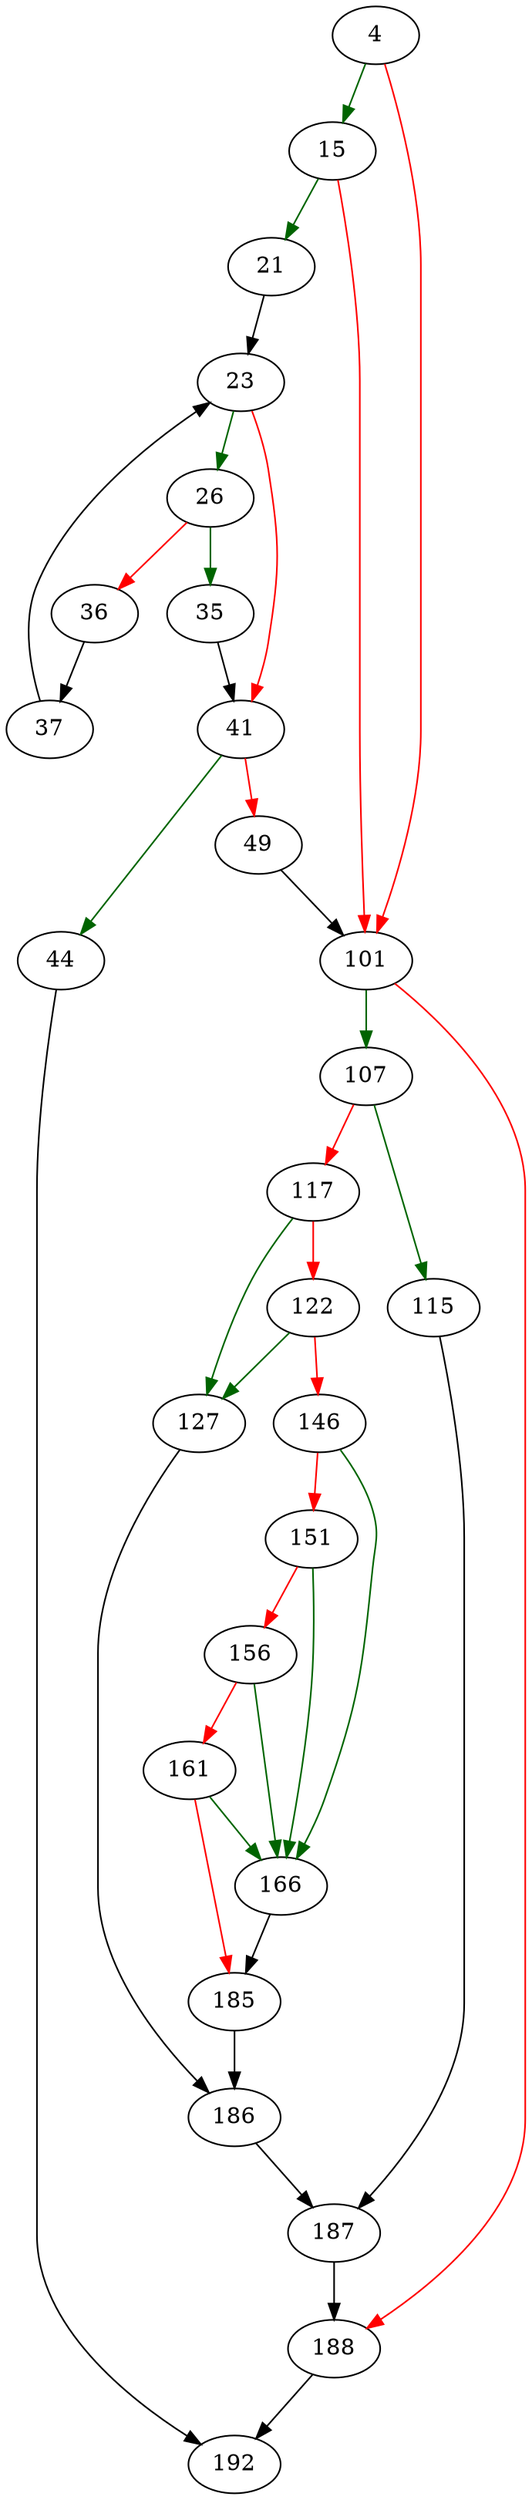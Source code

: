 strict digraph "sqlite3WindowUpdate" {
	// Node definitions.
	4 [entry=true];
	15;
	101;
	21;
	23;
	26;
	41;
	35;
	36;
	37;
	44;
	49;
	192;
	107;
	188;
	115;
	117;
	187;
	127;
	122;
	146;
	186;
	166;
	151;
	156;
	161;
	185;

	// Edge definitions.
	4 -> 15 [
		color=darkgreen
		cond=true
	];
	4 -> 101 [
		color=red
		cond=false
	];
	15 -> 101 [
		color=red
		cond=false
	];
	15 -> 21 [
		color=darkgreen
		cond=true
	];
	101 -> 107 [
		color=darkgreen
		cond=true
	];
	101 -> 188 [
		color=red
		cond=false
	];
	21 -> 23;
	23 -> 26 [
		color=darkgreen
		cond=true
	];
	23 -> 41 [
		color=red
		cond=false
	];
	26 -> 35 [
		color=darkgreen
		cond=true
	];
	26 -> 36 [
		color=red
		cond=false
	];
	41 -> 44 [
		color=darkgreen
		cond=true
	];
	41 -> 49 [
		color=red
		cond=false
	];
	35 -> 41;
	36 -> 37;
	37 -> 23;
	44 -> 192;
	49 -> 101;
	107 -> 115 [
		color=darkgreen
		cond=true
	];
	107 -> 117 [
		color=red
		cond=false
	];
	188 -> 192;
	115 -> 187;
	117 -> 127 [
		color=darkgreen
		cond=true
	];
	117 -> 122 [
		color=red
		cond=false
	];
	187 -> 188;
	127 -> 186;
	122 -> 127 [
		color=darkgreen
		cond=true
	];
	122 -> 146 [
		color=red
		cond=false
	];
	146 -> 166 [
		color=darkgreen
		cond=true
	];
	146 -> 151 [
		color=red
		cond=false
	];
	186 -> 187;
	166 -> 185;
	151 -> 166 [
		color=darkgreen
		cond=true
	];
	151 -> 156 [
		color=red
		cond=false
	];
	156 -> 166 [
		color=darkgreen
		cond=true
	];
	156 -> 161 [
		color=red
		cond=false
	];
	161 -> 166 [
		color=darkgreen
		cond=true
	];
	161 -> 185 [
		color=red
		cond=false
	];
	185 -> 186;
}